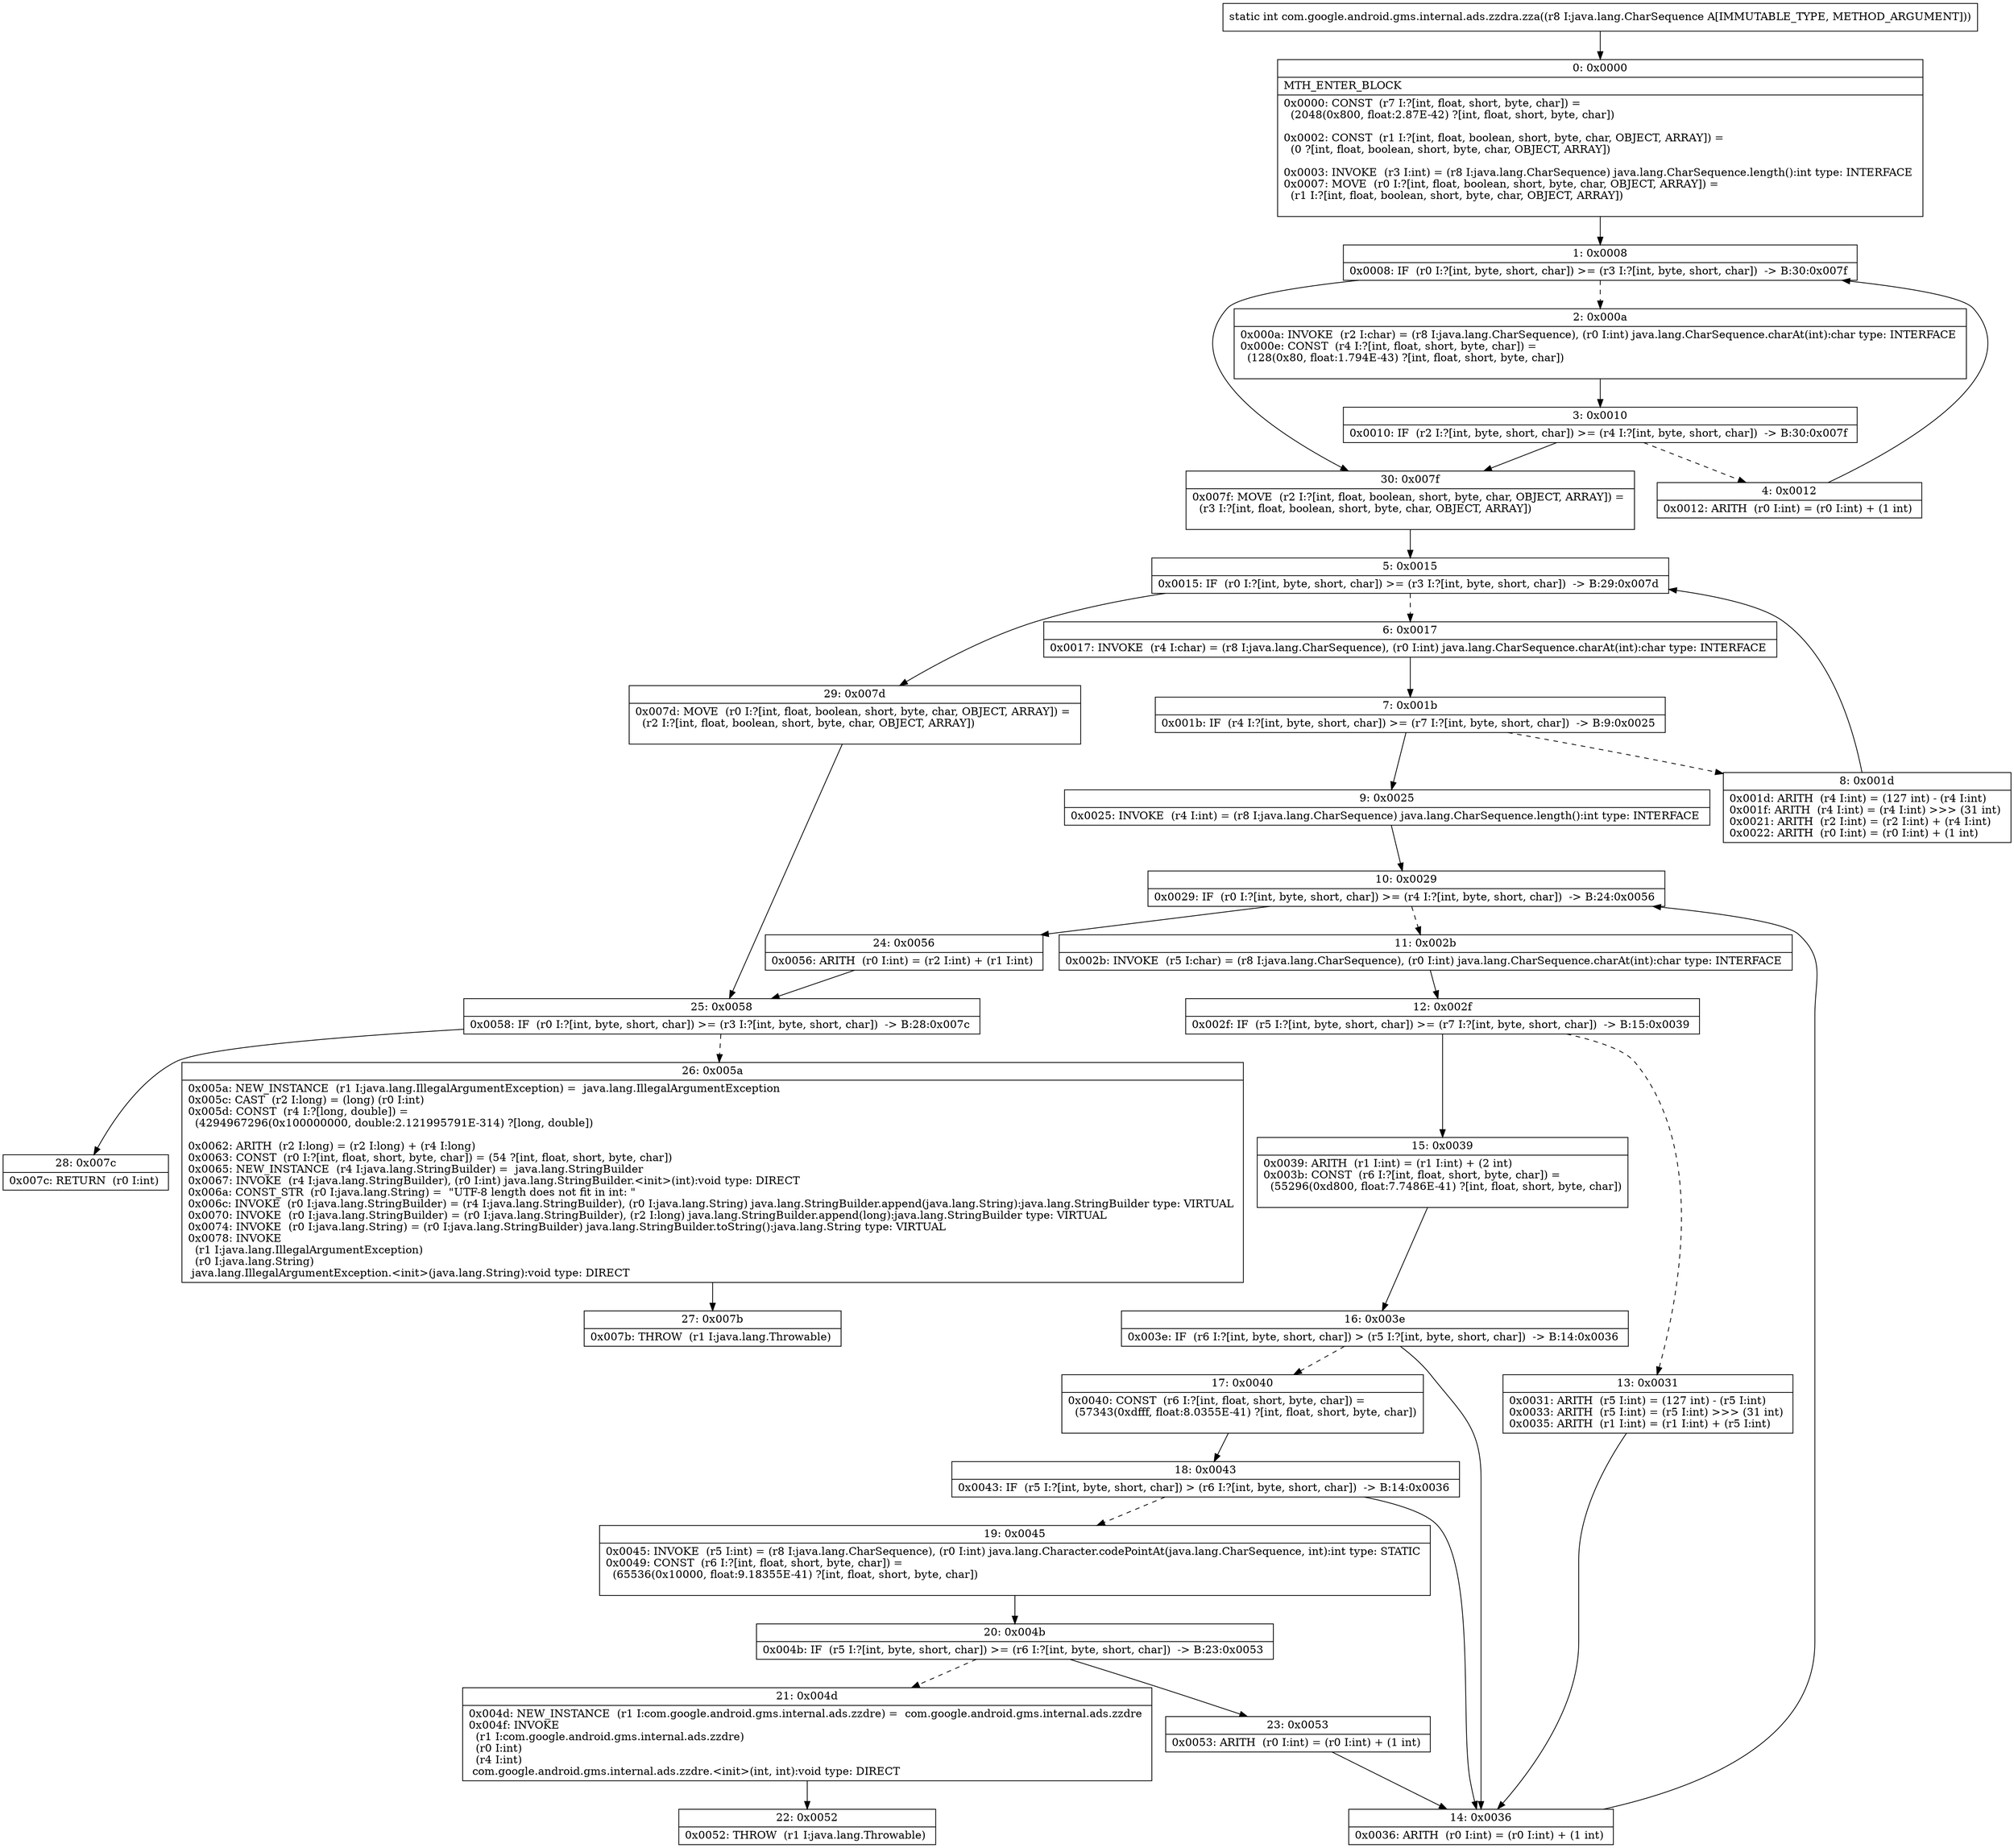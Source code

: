 digraph "CFG forcom.google.android.gms.internal.ads.zzdra.zza(Ljava\/lang\/CharSequence;)I" {
Node_0 [shape=record,label="{0\:\ 0x0000|MTH_ENTER_BLOCK\l|0x0000: CONST  (r7 I:?[int, float, short, byte, char]) = \l  (2048(0x800, float:2.87E\-42) ?[int, float, short, byte, char])\l \l0x0002: CONST  (r1 I:?[int, float, boolean, short, byte, char, OBJECT, ARRAY]) = \l  (0 ?[int, float, boolean, short, byte, char, OBJECT, ARRAY])\l \l0x0003: INVOKE  (r3 I:int) = (r8 I:java.lang.CharSequence) java.lang.CharSequence.length():int type: INTERFACE \l0x0007: MOVE  (r0 I:?[int, float, boolean, short, byte, char, OBJECT, ARRAY]) = \l  (r1 I:?[int, float, boolean, short, byte, char, OBJECT, ARRAY])\l \l}"];
Node_1 [shape=record,label="{1\:\ 0x0008|0x0008: IF  (r0 I:?[int, byte, short, char]) \>= (r3 I:?[int, byte, short, char])  \-\> B:30:0x007f \l}"];
Node_2 [shape=record,label="{2\:\ 0x000a|0x000a: INVOKE  (r2 I:char) = (r8 I:java.lang.CharSequence), (r0 I:int) java.lang.CharSequence.charAt(int):char type: INTERFACE \l0x000e: CONST  (r4 I:?[int, float, short, byte, char]) = \l  (128(0x80, float:1.794E\-43) ?[int, float, short, byte, char])\l \l}"];
Node_3 [shape=record,label="{3\:\ 0x0010|0x0010: IF  (r2 I:?[int, byte, short, char]) \>= (r4 I:?[int, byte, short, char])  \-\> B:30:0x007f \l}"];
Node_4 [shape=record,label="{4\:\ 0x0012|0x0012: ARITH  (r0 I:int) = (r0 I:int) + (1 int) \l}"];
Node_5 [shape=record,label="{5\:\ 0x0015|0x0015: IF  (r0 I:?[int, byte, short, char]) \>= (r3 I:?[int, byte, short, char])  \-\> B:29:0x007d \l}"];
Node_6 [shape=record,label="{6\:\ 0x0017|0x0017: INVOKE  (r4 I:char) = (r8 I:java.lang.CharSequence), (r0 I:int) java.lang.CharSequence.charAt(int):char type: INTERFACE \l}"];
Node_7 [shape=record,label="{7\:\ 0x001b|0x001b: IF  (r4 I:?[int, byte, short, char]) \>= (r7 I:?[int, byte, short, char])  \-\> B:9:0x0025 \l}"];
Node_8 [shape=record,label="{8\:\ 0x001d|0x001d: ARITH  (r4 I:int) = (127 int) \- (r4 I:int) \l0x001f: ARITH  (r4 I:int) = (r4 I:int) \>\>\> (31 int) \l0x0021: ARITH  (r2 I:int) = (r2 I:int) + (r4 I:int) \l0x0022: ARITH  (r0 I:int) = (r0 I:int) + (1 int) \l}"];
Node_9 [shape=record,label="{9\:\ 0x0025|0x0025: INVOKE  (r4 I:int) = (r8 I:java.lang.CharSequence) java.lang.CharSequence.length():int type: INTERFACE \l}"];
Node_10 [shape=record,label="{10\:\ 0x0029|0x0029: IF  (r0 I:?[int, byte, short, char]) \>= (r4 I:?[int, byte, short, char])  \-\> B:24:0x0056 \l}"];
Node_11 [shape=record,label="{11\:\ 0x002b|0x002b: INVOKE  (r5 I:char) = (r8 I:java.lang.CharSequence), (r0 I:int) java.lang.CharSequence.charAt(int):char type: INTERFACE \l}"];
Node_12 [shape=record,label="{12\:\ 0x002f|0x002f: IF  (r5 I:?[int, byte, short, char]) \>= (r7 I:?[int, byte, short, char])  \-\> B:15:0x0039 \l}"];
Node_13 [shape=record,label="{13\:\ 0x0031|0x0031: ARITH  (r5 I:int) = (127 int) \- (r5 I:int) \l0x0033: ARITH  (r5 I:int) = (r5 I:int) \>\>\> (31 int) \l0x0035: ARITH  (r1 I:int) = (r1 I:int) + (r5 I:int) \l}"];
Node_14 [shape=record,label="{14\:\ 0x0036|0x0036: ARITH  (r0 I:int) = (r0 I:int) + (1 int) \l}"];
Node_15 [shape=record,label="{15\:\ 0x0039|0x0039: ARITH  (r1 I:int) = (r1 I:int) + (2 int) \l0x003b: CONST  (r6 I:?[int, float, short, byte, char]) = \l  (55296(0xd800, float:7.7486E\-41) ?[int, float, short, byte, char])\l \l}"];
Node_16 [shape=record,label="{16\:\ 0x003e|0x003e: IF  (r6 I:?[int, byte, short, char]) \> (r5 I:?[int, byte, short, char])  \-\> B:14:0x0036 \l}"];
Node_17 [shape=record,label="{17\:\ 0x0040|0x0040: CONST  (r6 I:?[int, float, short, byte, char]) = \l  (57343(0xdfff, float:8.0355E\-41) ?[int, float, short, byte, char])\l \l}"];
Node_18 [shape=record,label="{18\:\ 0x0043|0x0043: IF  (r5 I:?[int, byte, short, char]) \> (r6 I:?[int, byte, short, char])  \-\> B:14:0x0036 \l}"];
Node_19 [shape=record,label="{19\:\ 0x0045|0x0045: INVOKE  (r5 I:int) = (r8 I:java.lang.CharSequence), (r0 I:int) java.lang.Character.codePointAt(java.lang.CharSequence, int):int type: STATIC \l0x0049: CONST  (r6 I:?[int, float, short, byte, char]) = \l  (65536(0x10000, float:9.18355E\-41) ?[int, float, short, byte, char])\l \l}"];
Node_20 [shape=record,label="{20\:\ 0x004b|0x004b: IF  (r5 I:?[int, byte, short, char]) \>= (r6 I:?[int, byte, short, char])  \-\> B:23:0x0053 \l}"];
Node_21 [shape=record,label="{21\:\ 0x004d|0x004d: NEW_INSTANCE  (r1 I:com.google.android.gms.internal.ads.zzdre) =  com.google.android.gms.internal.ads.zzdre \l0x004f: INVOKE  \l  (r1 I:com.google.android.gms.internal.ads.zzdre)\l  (r0 I:int)\l  (r4 I:int)\l com.google.android.gms.internal.ads.zzdre.\<init\>(int, int):void type: DIRECT \l}"];
Node_22 [shape=record,label="{22\:\ 0x0052|0x0052: THROW  (r1 I:java.lang.Throwable) \l}"];
Node_23 [shape=record,label="{23\:\ 0x0053|0x0053: ARITH  (r0 I:int) = (r0 I:int) + (1 int) \l}"];
Node_24 [shape=record,label="{24\:\ 0x0056|0x0056: ARITH  (r0 I:int) = (r2 I:int) + (r1 I:int) \l}"];
Node_25 [shape=record,label="{25\:\ 0x0058|0x0058: IF  (r0 I:?[int, byte, short, char]) \>= (r3 I:?[int, byte, short, char])  \-\> B:28:0x007c \l}"];
Node_26 [shape=record,label="{26\:\ 0x005a|0x005a: NEW_INSTANCE  (r1 I:java.lang.IllegalArgumentException) =  java.lang.IllegalArgumentException \l0x005c: CAST  (r2 I:long) = (long) (r0 I:int) \l0x005d: CONST  (r4 I:?[long, double]) = \l  (4294967296(0x100000000, double:2.121995791E\-314) ?[long, double])\l \l0x0062: ARITH  (r2 I:long) = (r2 I:long) + (r4 I:long) \l0x0063: CONST  (r0 I:?[int, float, short, byte, char]) = (54 ?[int, float, short, byte, char]) \l0x0065: NEW_INSTANCE  (r4 I:java.lang.StringBuilder) =  java.lang.StringBuilder \l0x0067: INVOKE  (r4 I:java.lang.StringBuilder), (r0 I:int) java.lang.StringBuilder.\<init\>(int):void type: DIRECT \l0x006a: CONST_STR  (r0 I:java.lang.String) =  \"UTF\-8 length does not fit in int: \" \l0x006c: INVOKE  (r0 I:java.lang.StringBuilder) = (r4 I:java.lang.StringBuilder), (r0 I:java.lang.String) java.lang.StringBuilder.append(java.lang.String):java.lang.StringBuilder type: VIRTUAL \l0x0070: INVOKE  (r0 I:java.lang.StringBuilder) = (r0 I:java.lang.StringBuilder), (r2 I:long) java.lang.StringBuilder.append(long):java.lang.StringBuilder type: VIRTUAL \l0x0074: INVOKE  (r0 I:java.lang.String) = (r0 I:java.lang.StringBuilder) java.lang.StringBuilder.toString():java.lang.String type: VIRTUAL \l0x0078: INVOKE  \l  (r1 I:java.lang.IllegalArgumentException)\l  (r0 I:java.lang.String)\l java.lang.IllegalArgumentException.\<init\>(java.lang.String):void type: DIRECT \l}"];
Node_27 [shape=record,label="{27\:\ 0x007b|0x007b: THROW  (r1 I:java.lang.Throwable) \l}"];
Node_28 [shape=record,label="{28\:\ 0x007c|0x007c: RETURN  (r0 I:int) \l}"];
Node_29 [shape=record,label="{29\:\ 0x007d|0x007d: MOVE  (r0 I:?[int, float, boolean, short, byte, char, OBJECT, ARRAY]) = \l  (r2 I:?[int, float, boolean, short, byte, char, OBJECT, ARRAY])\l \l}"];
Node_30 [shape=record,label="{30\:\ 0x007f|0x007f: MOVE  (r2 I:?[int, float, boolean, short, byte, char, OBJECT, ARRAY]) = \l  (r3 I:?[int, float, boolean, short, byte, char, OBJECT, ARRAY])\l \l}"];
MethodNode[shape=record,label="{static int com.google.android.gms.internal.ads.zzdra.zza((r8 I:java.lang.CharSequence A[IMMUTABLE_TYPE, METHOD_ARGUMENT])) }"];
MethodNode -> Node_0;
Node_0 -> Node_1;
Node_1 -> Node_2[style=dashed];
Node_1 -> Node_30;
Node_2 -> Node_3;
Node_3 -> Node_4[style=dashed];
Node_3 -> Node_30;
Node_4 -> Node_1;
Node_5 -> Node_6[style=dashed];
Node_5 -> Node_29;
Node_6 -> Node_7;
Node_7 -> Node_8[style=dashed];
Node_7 -> Node_9;
Node_8 -> Node_5;
Node_9 -> Node_10;
Node_10 -> Node_11[style=dashed];
Node_10 -> Node_24;
Node_11 -> Node_12;
Node_12 -> Node_13[style=dashed];
Node_12 -> Node_15;
Node_13 -> Node_14;
Node_14 -> Node_10;
Node_15 -> Node_16;
Node_16 -> Node_14;
Node_16 -> Node_17[style=dashed];
Node_17 -> Node_18;
Node_18 -> Node_14;
Node_18 -> Node_19[style=dashed];
Node_19 -> Node_20;
Node_20 -> Node_21[style=dashed];
Node_20 -> Node_23;
Node_21 -> Node_22;
Node_23 -> Node_14;
Node_24 -> Node_25;
Node_25 -> Node_26[style=dashed];
Node_25 -> Node_28;
Node_26 -> Node_27;
Node_29 -> Node_25;
Node_30 -> Node_5;
}

